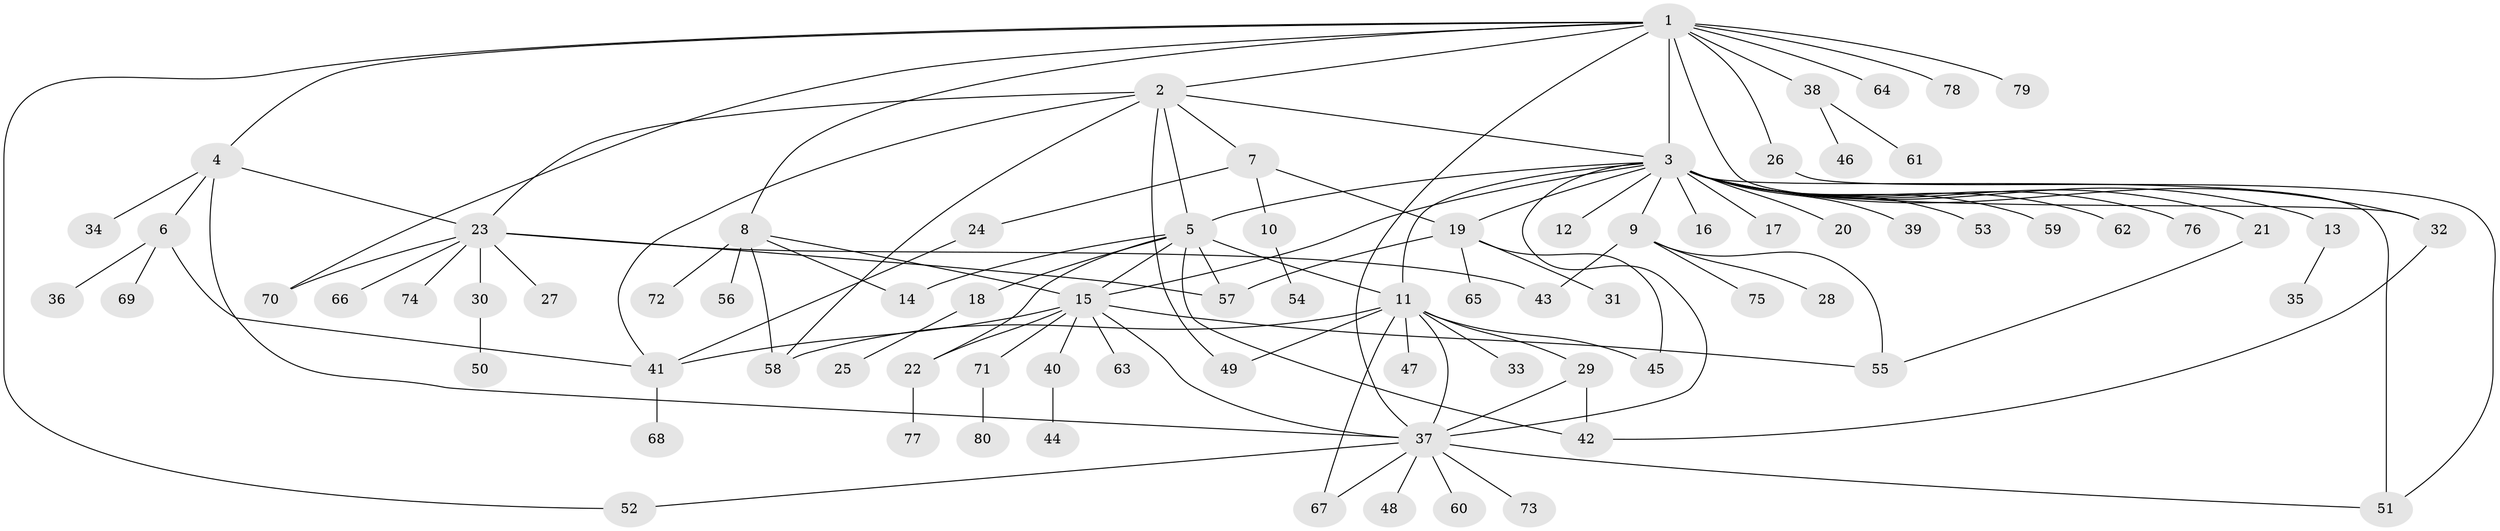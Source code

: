 // original degree distribution, {14: 0.017857142857142856, 9: 0.017857142857142856, 26: 0.008928571428571428, 7: 0.017857142857142856, 4: 0.026785714285714284, 5: 0.026785714285714284, 6: 0.017857142857142856, 2: 0.25892857142857145, 12: 0.026785714285714284, 3: 0.08928571428571429, 1: 0.49107142857142855}
// Generated by graph-tools (version 1.1) at 2025/50/03/04/25 22:50:14]
// undirected, 80 vertices, 113 edges
graph export_dot {
  node [color=gray90,style=filled];
  1;
  2;
  3;
  4;
  5;
  6;
  7;
  8;
  9;
  10;
  11;
  12;
  13;
  14;
  15;
  16;
  17;
  18;
  19;
  20;
  21;
  22;
  23;
  24;
  25;
  26;
  27;
  28;
  29;
  30;
  31;
  32;
  33;
  34;
  35;
  36;
  37;
  38;
  39;
  40;
  41;
  42;
  43;
  44;
  45;
  46;
  47;
  48;
  49;
  50;
  51;
  52;
  53;
  54;
  55;
  56;
  57;
  58;
  59;
  60;
  61;
  62;
  63;
  64;
  65;
  66;
  67;
  68;
  69;
  70;
  71;
  72;
  73;
  74;
  75;
  76;
  77;
  78;
  79;
  80;
  1 -- 2 [weight=1.0];
  1 -- 3 [weight=1.0];
  1 -- 4 [weight=1.0];
  1 -- 8 [weight=1.0];
  1 -- 26 [weight=1.0];
  1 -- 32 [weight=1.0];
  1 -- 37 [weight=1.0];
  1 -- 38 [weight=1.0];
  1 -- 52 [weight=1.0];
  1 -- 64 [weight=1.0];
  1 -- 70 [weight=1.0];
  1 -- 78 [weight=1.0];
  1 -- 79 [weight=1.0];
  2 -- 3 [weight=1.0];
  2 -- 5 [weight=1.0];
  2 -- 7 [weight=1.0];
  2 -- 23 [weight=1.0];
  2 -- 41 [weight=1.0];
  2 -- 49 [weight=1.0];
  2 -- 58 [weight=1.0];
  3 -- 5 [weight=1.0];
  3 -- 9 [weight=1.0];
  3 -- 11 [weight=1.0];
  3 -- 12 [weight=1.0];
  3 -- 13 [weight=1.0];
  3 -- 15 [weight=1.0];
  3 -- 16 [weight=1.0];
  3 -- 17 [weight=1.0];
  3 -- 19 [weight=1.0];
  3 -- 20 [weight=1.0];
  3 -- 21 [weight=1.0];
  3 -- 32 [weight=1.0];
  3 -- 37 [weight=1.0];
  3 -- 39 [weight=1.0];
  3 -- 51 [weight=1.0];
  3 -- 53 [weight=1.0];
  3 -- 59 [weight=1.0];
  3 -- 62 [weight=1.0];
  3 -- 76 [weight=1.0];
  4 -- 6 [weight=1.0];
  4 -- 23 [weight=1.0];
  4 -- 34 [weight=1.0];
  4 -- 37 [weight=1.0];
  5 -- 11 [weight=1.0];
  5 -- 14 [weight=1.0];
  5 -- 15 [weight=1.0];
  5 -- 18 [weight=1.0];
  5 -- 22 [weight=1.0];
  5 -- 42 [weight=1.0];
  5 -- 57 [weight=1.0];
  6 -- 36 [weight=1.0];
  6 -- 41 [weight=1.0];
  6 -- 69 [weight=1.0];
  7 -- 10 [weight=1.0];
  7 -- 19 [weight=1.0];
  7 -- 24 [weight=1.0];
  8 -- 14 [weight=1.0];
  8 -- 15 [weight=1.0];
  8 -- 56 [weight=1.0];
  8 -- 58 [weight=1.0];
  8 -- 72 [weight=1.0];
  9 -- 28 [weight=1.0];
  9 -- 43 [weight=1.0];
  9 -- 55 [weight=1.0];
  9 -- 75 [weight=1.0];
  10 -- 54 [weight=1.0];
  11 -- 29 [weight=1.0];
  11 -- 33 [weight=1.0];
  11 -- 37 [weight=1.0];
  11 -- 45 [weight=1.0];
  11 -- 47 [weight=1.0];
  11 -- 49 [weight=1.0];
  11 -- 58 [weight=1.0];
  11 -- 67 [weight=1.0];
  13 -- 35 [weight=1.0];
  15 -- 22 [weight=2.0];
  15 -- 37 [weight=1.0];
  15 -- 40 [weight=1.0];
  15 -- 41 [weight=1.0];
  15 -- 55 [weight=1.0];
  15 -- 63 [weight=1.0];
  15 -- 71 [weight=1.0];
  18 -- 25 [weight=1.0];
  19 -- 31 [weight=1.0];
  19 -- 45 [weight=1.0];
  19 -- 57 [weight=1.0];
  19 -- 65 [weight=1.0];
  21 -- 55 [weight=1.0];
  22 -- 77 [weight=1.0];
  23 -- 27 [weight=1.0];
  23 -- 30 [weight=1.0];
  23 -- 43 [weight=1.0];
  23 -- 57 [weight=1.0];
  23 -- 66 [weight=1.0];
  23 -- 70 [weight=1.0];
  23 -- 74 [weight=1.0];
  24 -- 41 [weight=1.0];
  26 -- 51 [weight=1.0];
  29 -- 37 [weight=1.0];
  29 -- 42 [weight=2.0];
  30 -- 50 [weight=1.0];
  32 -- 42 [weight=1.0];
  37 -- 48 [weight=1.0];
  37 -- 51 [weight=1.0];
  37 -- 52 [weight=1.0];
  37 -- 60 [weight=1.0];
  37 -- 67 [weight=1.0];
  37 -- 73 [weight=1.0];
  38 -- 46 [weight=1.0];
  38 -- 61 [weight=1.0];
  40 -- 44 [weight=1.0];
  41 -- 68 [weight=1.0];
  71 -- 80 [weight=1.0];
}
